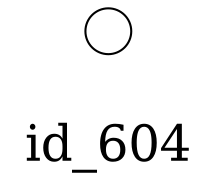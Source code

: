 /*****
id_604
*****/

graph G {
  graph [splines=false overlap=false]
  node  [shape=ellipse, width=0.3, height=0.3, label=""]
  604 ;
604;
  label = "\nid_604\n";  fontsize=24;
}
